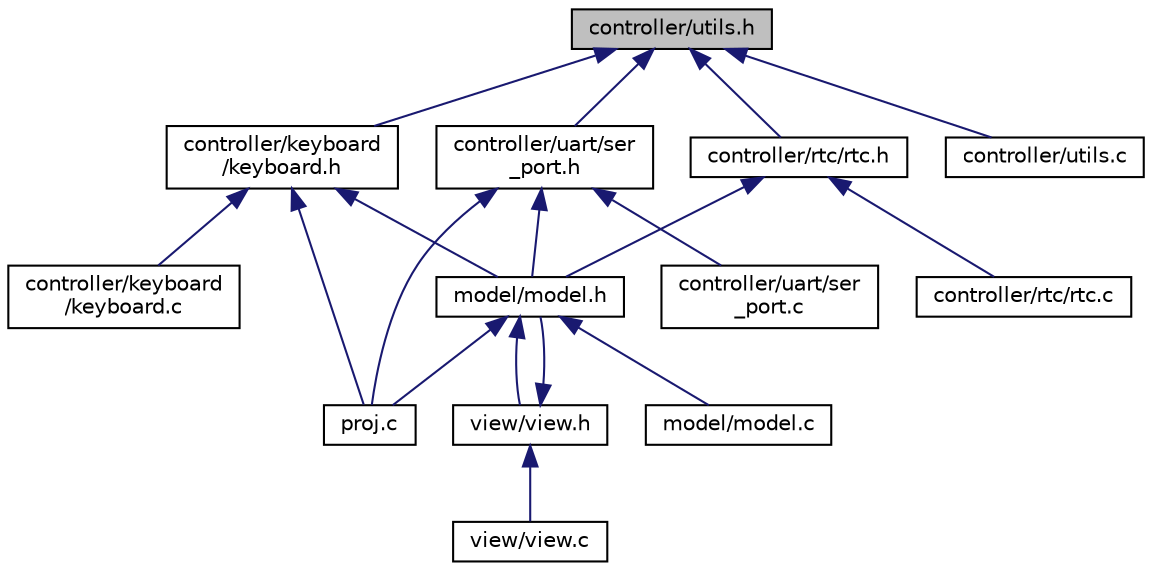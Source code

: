digraph "controller/utils.h"
{
 // LATEX_PDF_SIZE
  edge [fontname="Helvetica",fontsize="10",labelfontname="Helvetica",labelfontsize="10"];
  node [fontname="Helvetica",fontsize="10",shape=record];
  Node1 [label="controller/utils.h",height=0.2,width=0.4,color="black", fillcolor="grey75", style="filled", fontcolor="black",tooltip=" "];
  Node1 -> Node2 [dir="back",color="midnightblue",fontsize="10",style="solid"];
  Node2 [label="controller/keyboard\l/keyboard.h",height=0.2,width=0.4,color="black", fillcolor="white", style="filled",URL="$keyboard_8h.html",tooltip=" "];
  Node2 -> Node3 [dir="back",color="midnightblue",fontsize="10",style="solid"];
  Node3 [label="controller/keyboard\l/keyboard.c",height=0.2,width=0.4,color="black", fillcolor="white", style="filled",URL="$keyboard_8c.html",tooltip=" "];
  Node2 -> Node4 [dir="back",color="midnightblue",fontsize="10",style="solid"];
  Node4 [label="model/model.h",height=0.2,width=0.4,color="black", fillcolor="white", style="filled",URL="$model_8h.html",tooltip=" "];
  Node4 -> Node5 [dir="back",color="midnightblue",fontsize="10",style="solid"];
  Node5 [label="model/model.c",height=0.2,width=0.4,color="black", fillcolor="white", style="filled",URL="$model_8c.html",tooltip=" "];
  Node4 -> Node6 [dir="back",color="midnightblue",fontsize="10",style="solid"];
  Node6 [label="proj.c",height=0.2,width=0.4,color="black", fillcolor="white", style="filled",URL="$proj_8c.html",tooltip=" "];
  Node4 -> Node7 [dir="back",color="midnightblue",fontsize="10",style="solid"];
  Node7 [label="view/view.h",height=0.2,width=0.4,color="black", fillcolor="white", style="filled",URL="$view_8h.html",tooltip=" "];
  Node7 -> Node4 [dir="back",color="midnightblue",fontsize="10",style="solid"];
  Node7 -> Node8 [dir="back",color="midnightblue",fontsize="10",style="solid"];
  Node8 [label="view/view.c",height=0.2,width=0.4,color="black", fillcolor="white", style="filled",URL="$view_8c.html",tooltip=" "];
  Node2 -> Node6 [dir="back",color="midnightblue",fontsize="10",style="solid"];
  Node1 -> Node9 [dir="back",color="midnightblue",fontsize="10",style="solid"];
  Node9 [label="controller/rtc/rtc.h",height=0.2,width=0.4,color="black", fillcolor="white", style="filled",URL="$rtc_8h.html",tooltip=" "];
  Node9 -> Node10 [dir="back",color="midnightblue",fontsize="10",style="solid"];
  Node10 [label="controller/rtc/rtc.c",height=0.2,width=0.4,color="black", fillcolor="white", style="filled",URL="$rtc_8c.html",tooltip=" "];
  Node9 -> Node4 [dir="back",color="midnightblue",fontsize="10",style="solid"];
  Node1 -> Node11 [dir="back",color="midnightblue",fontsize="10",style="solid"];
  Node11 [label="controller/uart/ser\l_port.h",height=0.2,width=0.4,color="black", fillcolor="white", style="filled",URL="$ser__port_8h.html",tooltip=" "];
  Node11 -> Node12 [dir="back",color="midnightblue",fontsize="10",style="solid"];
  Node12 [label="controller/uart/ser\l_port.c",height=0.2,width=0.4,color="black", fillcolor="white", style="filled",URL="$ser__port_8c.html",tooltip=" "];
  Node11 -> Node4 [dir="back",color="midnightblue",fontsize="10",style="solid"];
  Node11 -> Node6 [dir="back",color="midnightblue",fontsize="10",style="solid"];
  Node1 -> Node13 [dir="back",color="midnightblue",fontsize="10",style="solid"];
  Node13 [label="controller/utils.c",height=0.2,width=0.4,color="black", fillcolor="white", style="filled",URL="$utils_8c.html",tooltip=" "];
}
